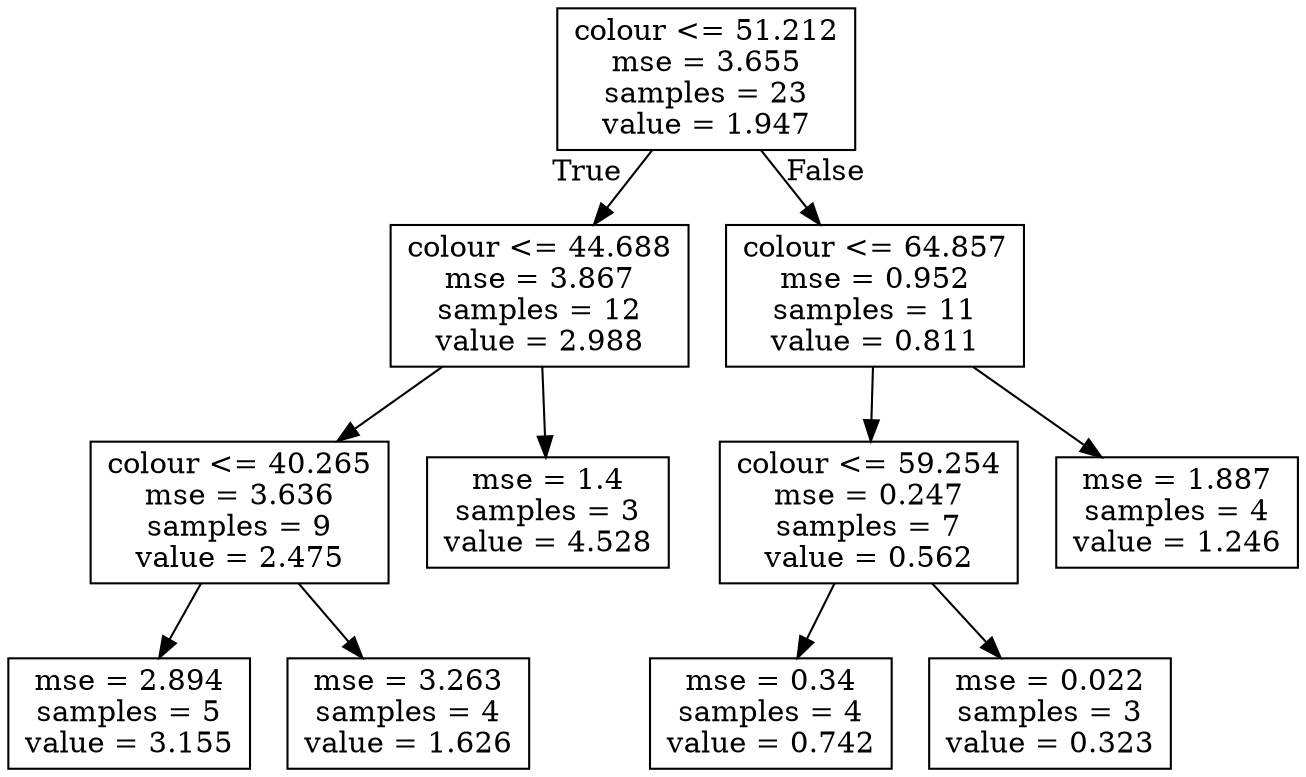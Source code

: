 digraph Tree {
node [shape=box] ;
0 [label="colour <= 51.212\nmse = 3.655\nsamples = 23\nvalue = 1.947"] ;
1 [label="colour <= 44.688\nmse = 3.867\nsamples = 12\nvalue = 2.988"] ;
0 -> 1 [labeldistance=2.5, labelangle=45, headlabel="True"] ;
3 [label="colour <= 40.265\nmse = 3.636\nsamples = 9\nvalue = 2.475"] ;
1 -> 3 ;
5 [label="mse = 2.894\nsamples = 5\nvalue = 3.155"] ;
3 -> 5 ;
6 [label="mse = 3.263\nsamples = 4\nvalue = 1.626"] ;
3 -> 6 ;
4 [label="mse = 1.4\nsamples = 3\nvalue = 4.528"] ;
1 -> 4 ;
2 [label="colour <= 64.857\nmse = 0.952\nsamples = 11\nvalue = 0.811"] ;
0 -> 2 [labeldistance=2.5, labelangle=-45, headlabel="False"] ;
7 [label="colour <= 59.254\nmse = 0.247\nsamples = 7\nvalue = 0.562"] ;
2 -> 7 ;
9 [label="mse = 0.34\nsamples = 4\nvalue = 0.742"] ;
7 -> 9 ;
10 [label="mse = 0.022\nsamples = 3\nvalue = 0.323"] ;
7 -> 10 ;
8 [label="mse = 1.887\nsamples = 4\nvalue = 1.246"] ;
2 -> 8 ;
}